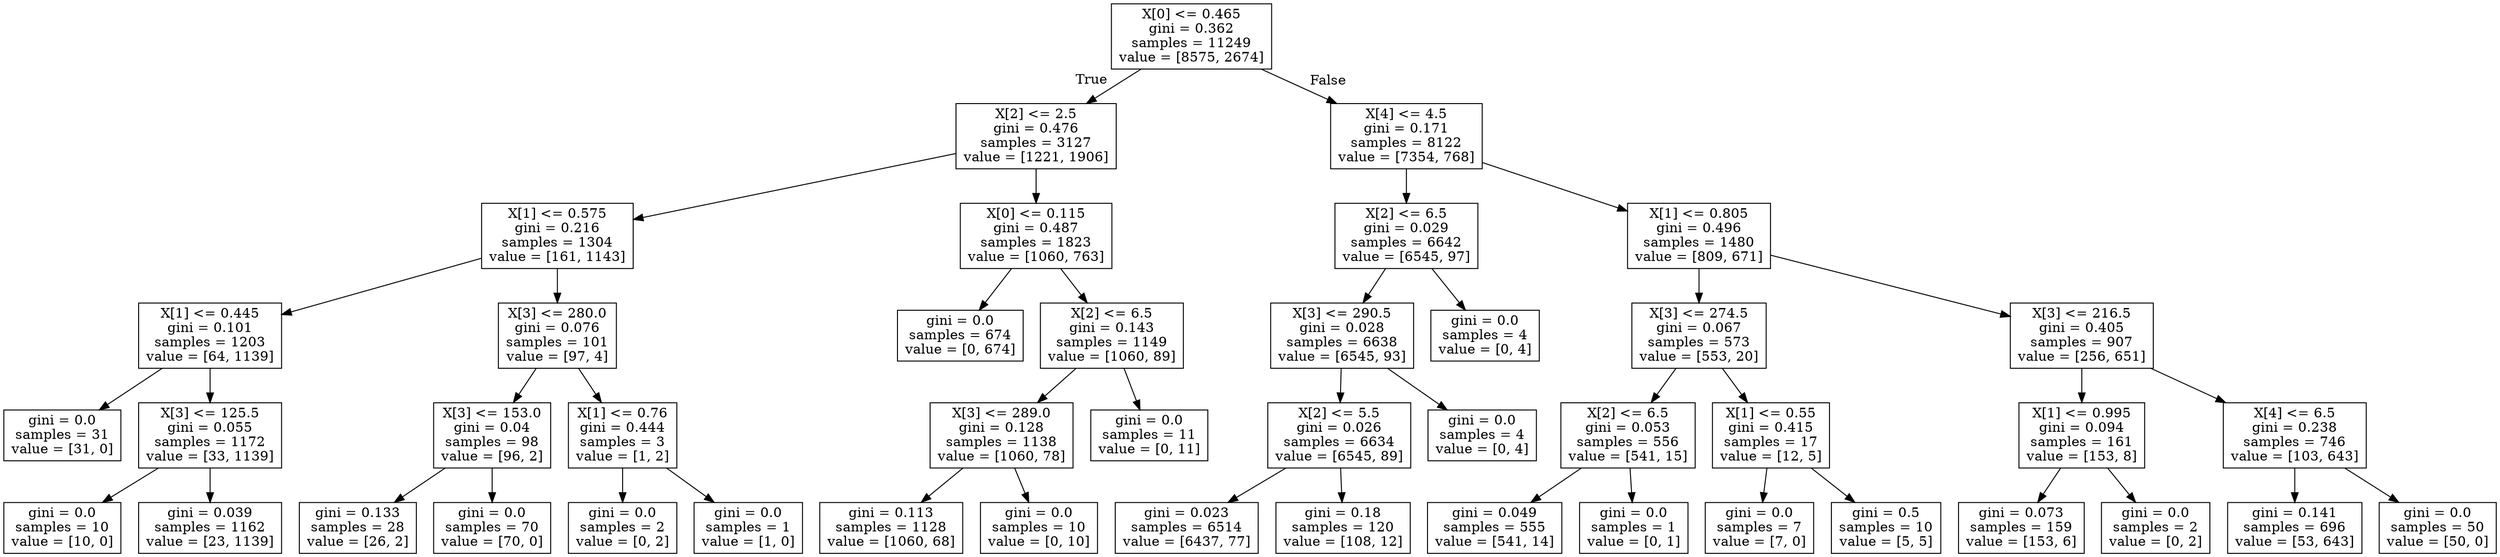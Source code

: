 digraph Tree {
node [shape=box] ;
0 [label="X[0] <= 0.465\ngini = 0.362\nsamples = 11249\nvalue = [8575, 2674]"] ;
1 [label="X[2] <= 2.5\ngini = 0.476\nsamples = 3127\nvalue = [1221, 1906]"] ;
0 -> 1 [labeldistance=2.5, labelangle=45, headlabel="True"] ;
2 [label="X[1] <= 0.575\ngini = 0.216\nsamples = 1304\nvalue = [161, 1143]"] ;
1 -> 2 ;
3 [label="X[1] <= 0.445\ngini = 0.101\nsamples = 1203\nvalue = [64, 1139]"] ;
2 -> 3 ;
4 [label="gini = 0.0\nsamples = 31\nvalue = [31, 0]"] ;
3 -> 4 ;
5 [label="X[3] <= 125.5\ngini = 0.055\nsamples = 1172\nvalue = [33, 1139]"] ;
3 -> 5 ;
6 [label="gini = 0.0\nsamples = 10\nvalue = [10, 0]"] ;
5 -> 6 ;
7 [label="gini = 0.039\nsamples = 1162\nvalue = [23, 1139]"] ;
5 -> 7 ;
8 [label="X[3] <= 280.0\ngini = 0.076\nsamples = 101\nvalue = [97, 4]"] ;
2 -> 8 ;
9 [label="X[3] <= 153.0\ngini = 0.04\nsamples = 98\nvalue = [96, 2]"] ;
8 -> 9 ;
10 [label="gini = 0.133\nsamples = 28\nvalue = [26, 2]"] ;
9 -> 10 ;
11 [label="gini = 0.0\nsamples = 70\nvalue = [70, 0]"] ;
9 -> 11 ;
12 [label="X[1] <= 0.76\ngini = 0.444\nsamples = 3\nvalue = [1, 2]"] ;
8 -> 12 ;
13 [label="gini = 0.0\nsamples = 2\nvalue = [0, 2]"] ;
12 -> 13 ;
14 [label="gini = 0.0\nsamples = 1\nvalue = [1, 0]"] ;
12 -> 14 ;
15 [label="X[0] <= 0.115\ngini = 0.487\nsamples = 1823\nvalue = [1060, 763]"] ;
1 -> 15 ;
16 [label="gini = 0.0\nsamples = 674\nvalue = [0, 674]"] ;
15 -> 16 ;
17 [label="X[2] <= 6.5\ngini = 0.143\nsamples = 1149\nvalue = [1060, 89]"] ;
15 -> 17 ;
18 [label="X[3] <= 289.0\ngini = 0.128\nsamples = 1138\nvalue = [1060, 78]"] ;
17 -> 18 ;
19 [label="gini = 0.113\nsamples = 1128\nvalue = [1060, 68]"] ;
18 -> 19 ;
20 [label="gini = 0.0\nsamples = 10\nvalue = [0, 10]"] ;
18 -> 20 ;
21 [label="gini = 0.0\nsamples = 11\nvalue = [0, 11]"] ;
17 -> 21 ;
22 [label="X[4] <= 4.5\ngini = 0.171\nsamples = 8122\nvalue = [7354, 768]"] ;
0 -> 22 [labeldistance=2.5, labelangle=-45, headlabel="False"] ;
23 [label="X[2] <= 6.5\ngini = 0.029\nsamples = 6642\nvalue = [6545, 97]"] ;
22 -> 23 ;
24 [label="X[3] <= 290.5\ngini = 0.028\nsamples = 6638\nvalue = [6545, 93]"] ;
23 -> 24 ;
25 [label="X[2] <= 5.5\ngini = 0.026\nsamples = 6634\nvalue = [6545, 89]"] ;
24 -> 25 ;
26 [label="gini = 0.023\nsamples = 6514\nvalue = [6437, 77]"] ;
25 -> 26 ;
27 [label="gini = 0.18\nsamples = 120\nvalue = [108, 12]"] ;
25 -> 27 ;
28 [label="gini = 0.0\nsamples = 4\nvalue = [0, 4]"] ;
24 -> 28 ;
29 [label="gini = 0.0\nsamples = 4\nvalue = [0, 4]"] ;
23 -> 29 ;
30 [label="X[1] <= 0.805\ngini = 0.496\nsamples = 1480\nvalue = [809, 671]"] ;
22 -> 30 ;
31 [label="X[3] <= 274.5\ngini = 0.067\nsamples = 573\nvalue = [553, 20]"] ;
30 -> 31 ;
32 [label="X[2] <= 6.5\ngini = 0.053\nsamples = 556\nvalue = [541, 15]"] ;
31 -> 32 ;
33 [label="gini = 0.049\nsamples = 555\nvalue = [541, 14]"] ;
32 -> 33 ;
34 [label="gini = 0.0\nsamples = 1\nvalue = [0, 1]"] ;
32 -> 34 ;
35 [label="X[1] <= 0.55\ngini = 0.415\nsamples = 17\nvalue = [12, 5]"] ;
31 -> 35 ;
36 [label="gini = 0.0\nsamples = 7\nvalue = [7, 0]"] ;
35 -> 36 ;
37 [label="gini = 0.5\nsamples = 10\nvalue = [5, 5]"] ;
35 -> 37 ;
38 [label="X[3] <= 216.5\ngini = 0.405\nsamples = 907\nvalue = [256, 651]"] ;
30 -> 38 ;
39 [label="X[1] <= 0.995\ngini = 0.094\nsamples = 161\nvalue = [153, 8]"] ;
38 -> 39 ;
40 [label="gini = 0.073\nsamples = 159\nvalue = [153, 6]"] ;
39 -> 40 ;
41 [label="gini = 0.0\nsamples = 2\nvalue = [0, 2]"] ;
39 -> 41 ;
42 [label="X[4] <= 6.5\ngini = 0.238\nsamples = 746\nvalue = [103, 643]"] ;
38 -> 42 ;
43 [label="gini = 0.141\nsamples = 696\nvalue = [53, 643]"] ;
42 -> 43 ;
44 [label="gini = 0.0\nsamples = 50\nvalue = [50, 0]"] ;
42 -> 44 ;
}